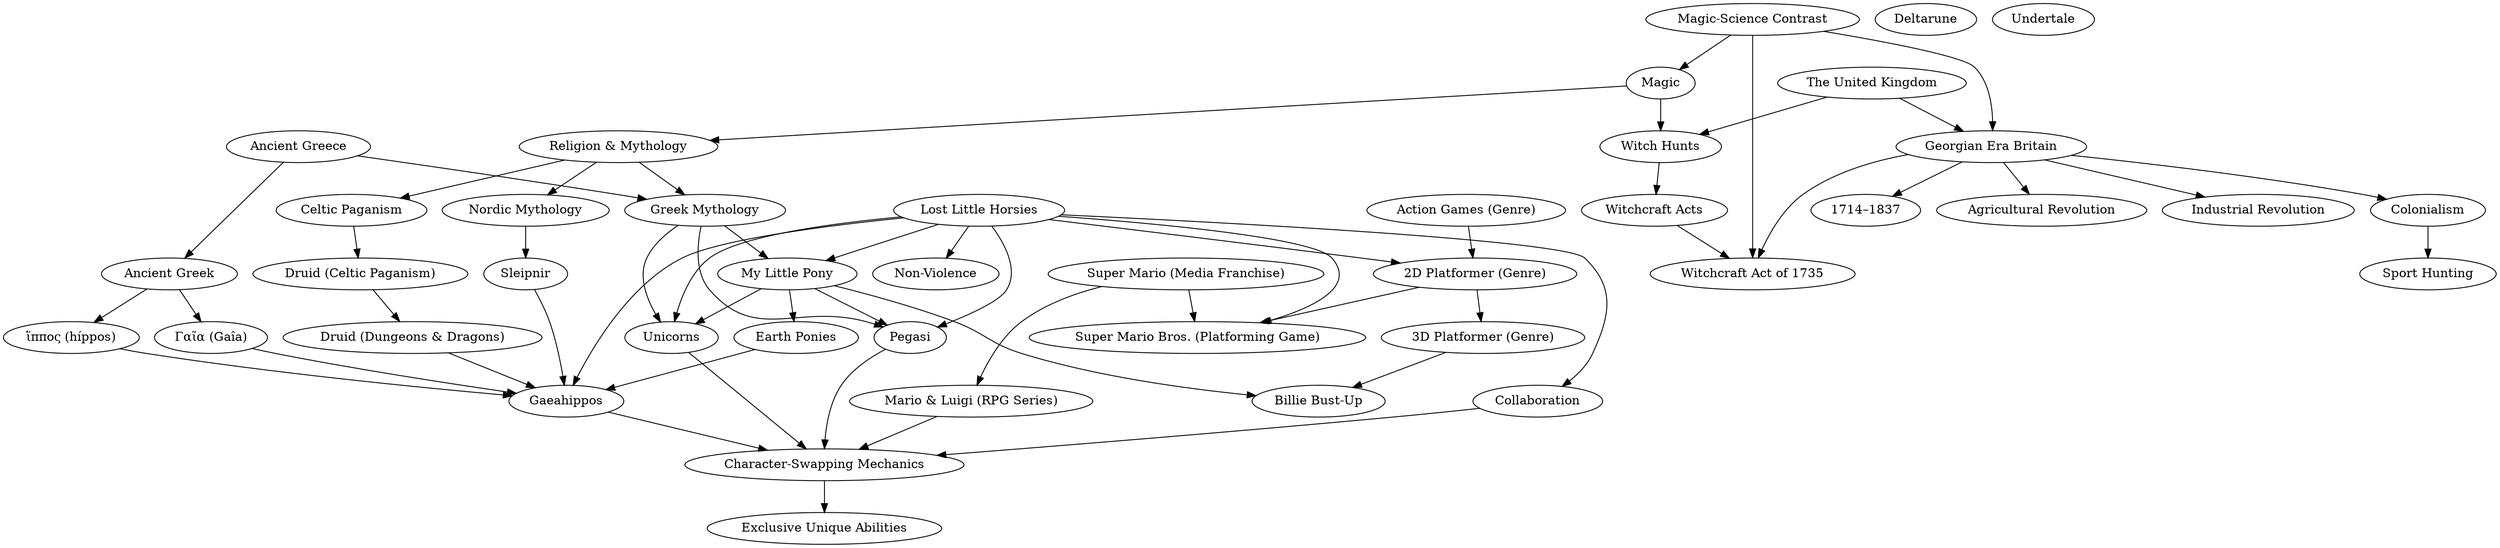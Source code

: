 # Place the cursor inside "graph" to get some refactoring options

digraph
{

# To refactor nodes, place the cursor left to a node name

"Lost Little Horsies" -> 
{
    "2D Platformer (Genre)"
    "Non-Violence"
    "Collaboration"
    "My Little Pony"
    "Super Mario Bros. (Platforming Game)"
    Unicorns
    Pegasi
    Gaeahippos
}

"Mario & Luigi (RPG Series)" -> "Character-Swapping Mechanics"

"Action Games (Genre)" -> "2D Platformer (Genre)" -> "Super Mario Bros. (Platforming Game)"

"Super Mario (Media Franchise)" ->
{
    "Super Mario Bros. (Platforming Game)"
    "Mario & Luigi (RPG Series)"
}

"Collaboration" -> "Character-Swapping Mechanics" -> "Exclusive Unique Abilities"

"The United Kingdom" -> "Witch Hunts"

"The United Kingdom" -> "Georgian Era Britain" ->
{
    "1714–1837"
    "Agricultural Revolution"
    "Industrial Revolution"
    Colonialism
}
Colonialism -> "Sport Hunting"
"My Little Pony" -> "Earth Ponies" -> Gaeahippos -> "Character-Swapping Mechanics"
"Religion & Mythology" -> "Celtic Paganism" -> "Druid (Celtic Paganism)" -> "Druid (Dungeons & Dragons)" -> Gaeahippos
"Religion & Mythology" -> "Nordic Mythology" -> Sleipnir -> Gaeahippos
"Ancient Greece" -> {"Greek Mythology" "Ancient Greek"}
"Γαῖα (Gaîa)" -> Gaeahippos
"ἵππος (híppos)" -> Gaeahippos
"Ancient Greek" -> {"Γαῖα (Gaîa)" "ἵππος (híppos)"} 
"Greek Mythology" -> "My Little Pony" -> {Unicorns Pegasi} -> "Character-Swapping Mechanics"
"Magic-Science Contrast" -> "Magic" -> "Religion & Mythology" -> "Greek Mythology" -> {Unicorns Pegasi}
"Magic-Science Contrast" -> "Georgian Era Britain" -> "Witchcraft Act of 1735"
"Magic-Science Contrast" -> "Witchcraft Act of 1735"

"Magic" -> "Witch Hunts" -> "Witchcraft Acts" -> "Witchcraft Act of 1735"
"My Little Pony" -> "Billie Bust-Up"
"Deltarune"
"Undertale"
"2D Platformer (Genre)" -> "3D Platformer (Genre)" -> "Billie Bust-Up"

# Hover over color names to get a color picker
# b -- b [color=blue]
#b -- d [color="#ff0000"];
# Get completion when assigning a shape or color
# b [shape=box, color=yellow];

}
